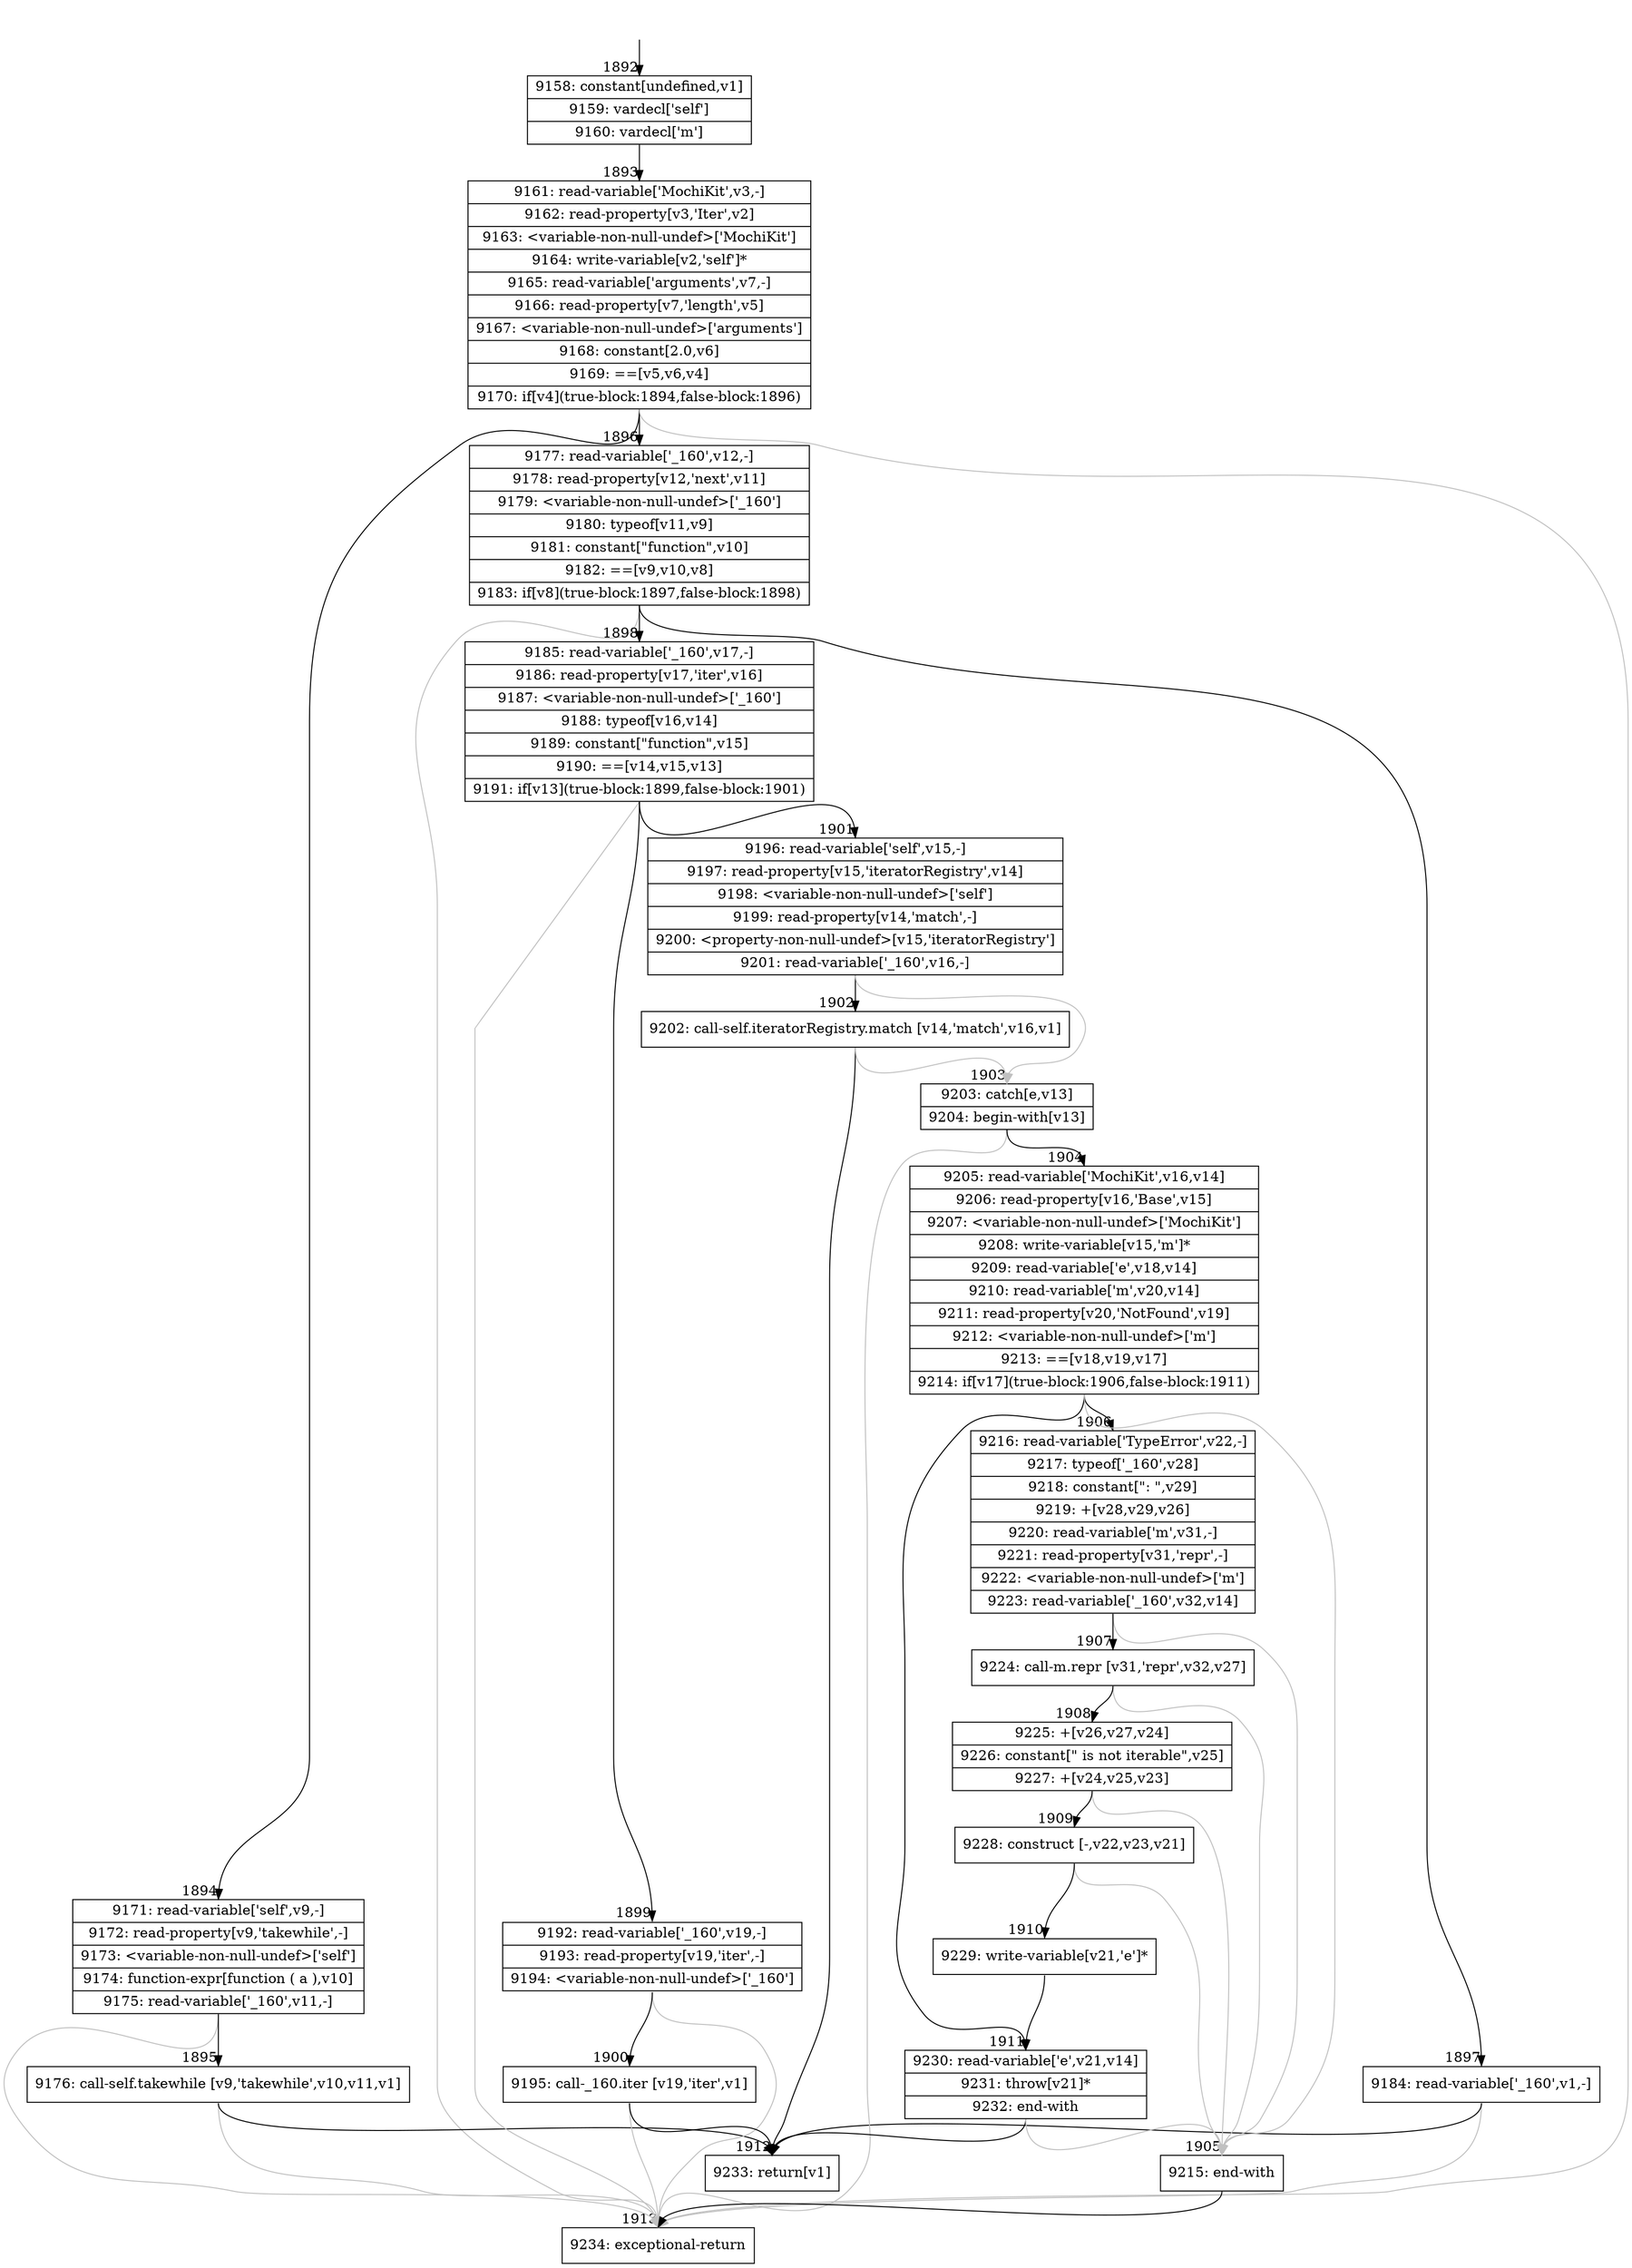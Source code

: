 digraph {
rankdir="TD"
BB_entry128[shape=none,label=""];
BB_entry128 -> BB1892 [tailport=s, headport=n, headlabel="    1892"]
BB1892 [shape=record label="{9158: constant[undefined,v1]|9159: vardecl['self']|9160: vardecl['m']}" ] 
BB1892 -> BB1893 [tailport=s, headport=n, headlabel="      1893"]
BB1893 [shape=record label="{9161: read-variable['MochiKit',v3,-]|9162: read-property[v3,'Iter',v2]|9163: \<variable-non-null-undef\>['MochiKit']|9164: write-variable[v2,'self']*|9165: read-variable['arguments',v7,-]|9166: read-property[v7,'length',v5]|9167: \<variable-non-null-undef\>['arguments']|9168: constant[2.0,v6]|9169: ==[v5,v6,v4]|9170: if[v4](true-block:1894,false-block:1896)}" ] 
BB1893 -> BB1894 [tailport=s, headport=n, headlabel="      1894"]
BB1893 -> BB1896 [tailport=s, headport=n, headlabel="      1896"]
BB1893 -> BB1913 [tailport=s, headport=n, color=gray, headlabel="      1913"]
BB1894 [shape=record label="{9171: read-variable['self',v9,-]|9172: read-property[v9,'takewhile',-]|9173: \<variable-non-null-undef\>['self']|9174: function-expr[function ( a ),v10]|9175: read-variable['_160',v11,-]}" ] 
BB1894 -> BB1895 [tailport=s, headport=n, headlabel="      1895"]
BB1894 -> BB1913 [tailport=s, headport=n, color=gray]
BB1895 [shape=record label="{9176: call-self.takewhile [v9,'takewhile',v10,v11,v1]}" ] 
BB1895 -> BB1912 [tailport=s, headport=n, headlabel="      1912"]
BB1895 -> BB1913 [tailport=s, headport=n, color=gray]
BB1896 [shape=record label="{9177: read-variable['_160',v12,-]|9178: read-property[v12,'next',v11]|9179: \<variable-non-null-undef\>['_160']|9180: typeof[v11,v9]|9181: constant[\"function\",v10]|9182: ==[v9,v10,v8]|9183: if[v8](true-block:1897,false-block:1898)}" ] 
BB1896 -> BB1897 [tailport=s, headport=n, headlabel="      1897"]
BB1896 -> BB1898 [tailport=s, headport=n, headlabel="      1898"]
BB1896 -> BB1913 [tailport=s, headport=n, color=gray]
BB1897 [shape=record label="{9184: read-variable['_160',v1,-]}" ] 
BB1897 -> BB1912 [tailport=s, headport=n]
BB1897 -> BB1913 [tailport=s, headport=n, color=gray]
BB1898 [shape=record label="{9185: read-variable['_160',v17,-]|9186: read-property[v17,'iter',v16]|9187: \<variable-non-null-undef\>['_160']|9188: typeof[v16,v14]|9189: constant[\"function\",v15]|9190: ==[v14,v15,v13]|9191: if[v13](true-block:1899,false-block:1901)}" ] 
BB1898 -> BB1899 [tailport=s, headport=n, headlabel="      1899"]
BB1898 -> BB1901 [tailport=s, headport=n, headlabel="      1901"]
BB1898 -> BB1913 [tailport=s, headport=n, color=gray]
BB1899 [shape=record label="{9192: read-variable['_160',v19,-]|9193: read-property[v19,'iter',-]|9194: \<variable-non-null-undef\>['_160']}" ] 
BB1899 -> BB1900 [tailport=s, headport=n, headlabel="      1900"]
BB1899 -> BB1913 [tailport=s, headport=n, color=gray]
BB1900 [shape=record label="{9195: call-_160.iter [v19,'iter',v1]}" ] 
BB1900 -> BB1912 [tailport=s, headport=n]
BB1900 -> BB1913 [tailport=s, headport=n, color=gray]
BB1901 [shape=record label="{9196: read-variable['self',v15,-]|9197: read-property[v15,'iteratorRegistry',v14]|9198: \<variable-non-null-undef\>['self']|9199: read-property[v14,'match',-]|9200: \<property-non-null-undef\>[v15,'iteratorRegistry']|9201: read-variable['_160',v16,-]}" ] 
BB1901 -> BB1902 [tailport=s, headport=n, headlabel="      1902"]
BB1901 -> BB1903 [tailport=s, headport=n, color=gray, headlabel="      1903"]
BB1902 [shape=record label="{9202: call-self.iteratorRegistry.match [v14,'match',v16,v1]}" ] 
BB1902 -> BB1912 [tailport=s, headport=n]
BB1902 -> BB1903 [tailport=s, headport=n, color=gray]
BB1903 [shape=record label="{9203: catch[e,v13]|9204: begin-with[v13]}" ] 
BB1903 -> BB1904 [tailport=s, headport=n, headlabel="      1904"]
BB1903 -> BB1913 [tailport=s, headport=n, color=gray]
BB1904 [shape=record label="{9205: read-variable['MochiKit',v16,v14]|9206: read-property[v16,'Base',v15]|9207: \<variable-non-null-undef\>['MochiKit']|9208: write-variable[v15,'m']*|9209: read-variable['e',v18,v14]|9210: read-variable['m',v20,v14]|9211: read-property[v20,'NotFound',v19]|9212: \<variable-non-null-undef\>['m']|9213: ==[v18,v19,v17]|9214: if[v17](true-block:1906,false-block:1911)}" ] 
BB1904 -> BB1906 [tailport=s, headport=n, headlabel="      1906"]
BB1904 -> BB1911 [tailport=s, headport=n, headlabel="      1911"]
BB1904 -> BB1905 [tailport=s, headport=n, color=gray, headlabel="      1905"]
BB1905 [shape=record label="{9215: end-with}" ] 
BB1905 -> BB1913 [tailport=s, headport=n]
BB1906 [shape=record label="{9216: read-variable['TypeError',v22,-]|9217: typeof['_160',v28]|9218: constant[\": \",v29]|9219: +[v28,v29,v26]|9220: read-variable['m',v31,-]|9221: read-property[v31,'repr',-]|9222: \<variable-non-null-undef\>['m']|9223: read-variable['_160',v32,v14]}" ] 
BB1906 -> BB1907 [tailport=s, headport=n, headlabel="      1907"]
BB1906 -> BB1905 [tailport=s, headport=n, color=gray]
BB1907 [shape=record label="{9224: call-m.repr [v31,'repr',v32,v27]}" ] 
BB1907 -> BB1908 [tailport=s, headport=n, headlabel="      1908"]
BB1907 -> BB1905 [tailport=s, headport=n, color=gray]
BB1908 [shape=record label="{9225: +[v26,v27,v24]|9226: constant[\" is not iterable\",v25]|9227: +[v24,v25,v23]}" ] 
BB1908 -> BB1909 [tailport=s, headport=n, headlabel="      1909"]
BB1908 -> BB1905 [tailport=s, headport=n, color=gray]
BB1909 [shape=record label="{9228: construct [-,v22,v23,v21]}" ] 
BB1909 -> BB1910 [tailport=s, headport=n, headlabel="      1910"]
BB1909 -> BB1905 [tailport=s, headport=n, color=gray]
BB1910 [shape=record label="{9229: write-variable[v21,'e']*}" ] 
BB1910 -> BB1911 [tailport=s, headport=n]
BB1911 [shape=record label="{9230: read-variable['e',v21,v14]|9231: throw[v21]*|9232: end-with}" ] 
BB1911 -> BB1912 [tailport=s, headport=n]
BB1911 -> BB1905 [tailport=s, headport=n, color=gray]
BB1912 [shape=record label="{9233: return[v1]}" ] 
BB1913 [shape=record label="{9234: exceptional-return}" ] 
//#$~ 1127
}
